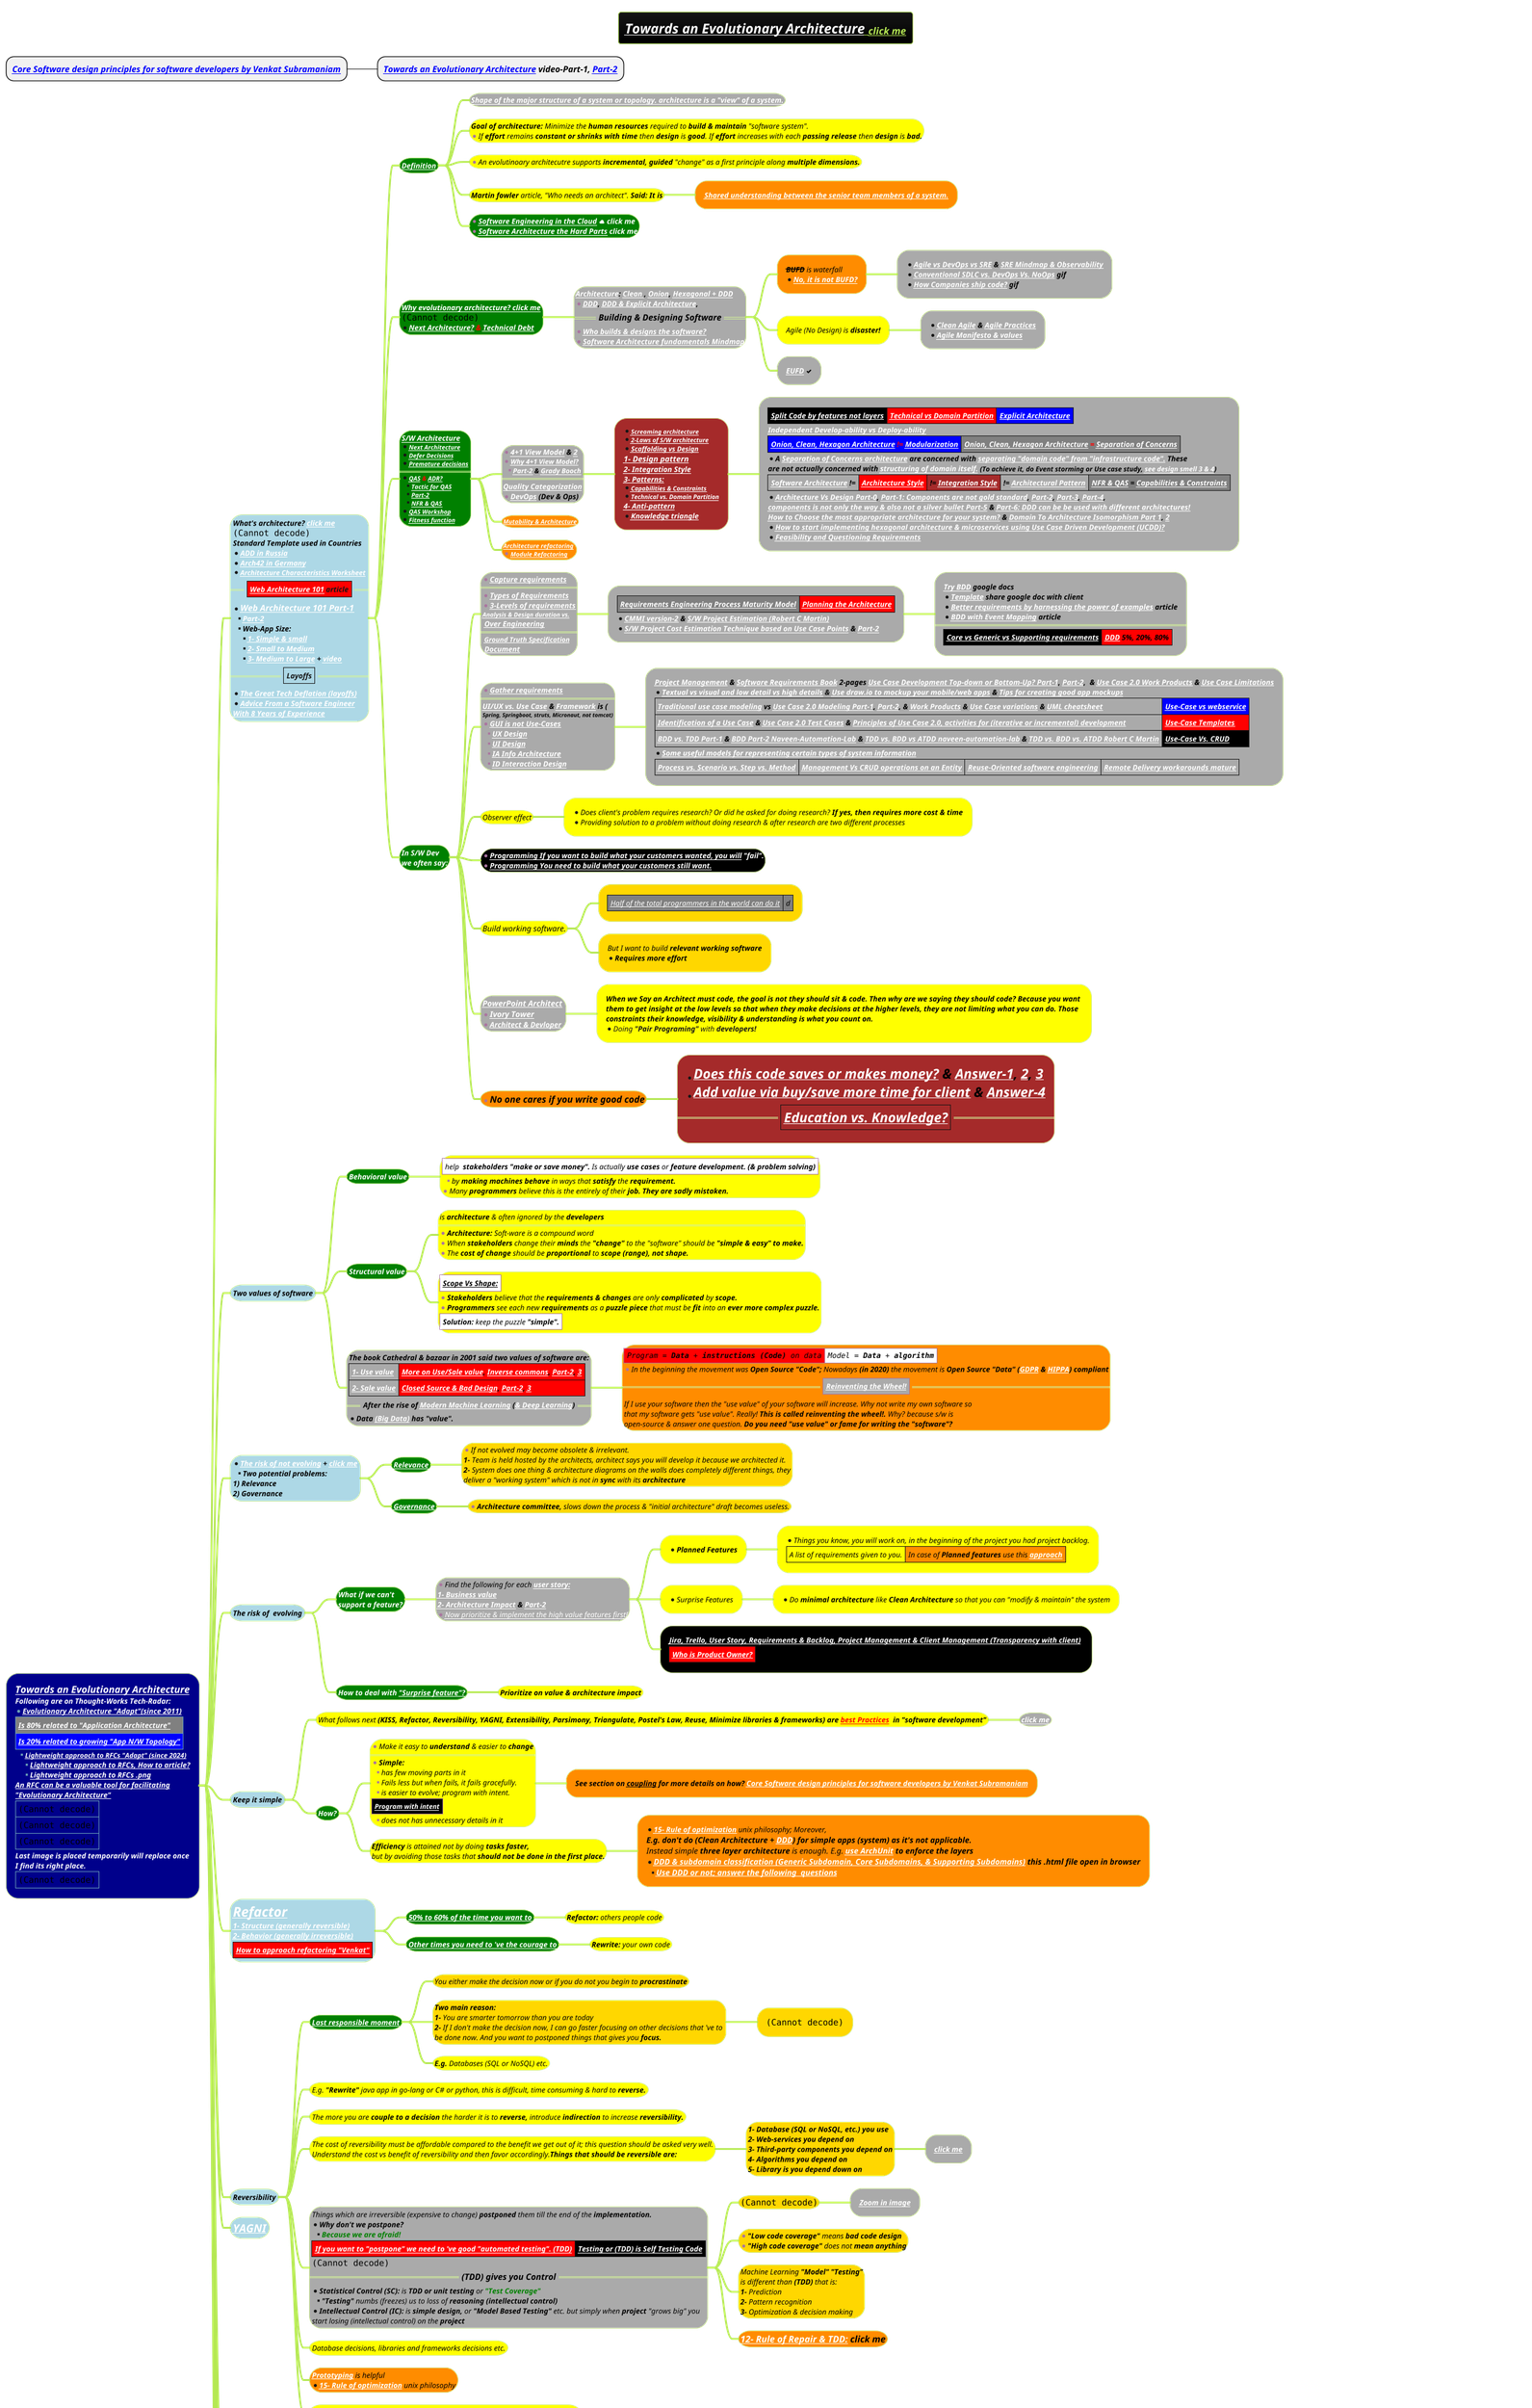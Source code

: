 @startmindmap
title =<i><b><u><size:18>[[docs/3-programming-languages/Venkat-Subramaniam/images/img_630.png Towards an Evolutionary Architecture]] <size:12>click me
* <i><b>[[docs/3-programming-languages/Venkat-Subramaniam/Core-Software-design-principles-for-software-developers.puml Core Software design principles for software developers by Venkat Subramaniam]]
** <i><b>[[https://www.youtube.com/watch?v=CtSwv9MzK-o Towards an Evolutionary Architecture]] video-Part-1, [[https://www.youtube.com/watch?v=M-oPkFNtLT8 Part-2]]

!theme hacker

*[#darkblue]:<color:white><i>[[docs/3-programming-languages/Venkat-Subramaniam/images/img_630.png Towards an Evolutionary Architecture]]
<color:white><i><size:12>Following are on Thought-Works Tech-Radar:
*<color:white><i><size:12>[[docs/3-programming-languages/Venkat-Subramaniam/images/img_630.png Evolutionary Architecture "Adapt"(since 2011)]]
|<#grey><color:white><i><size:12>[[docs/3-programming-languages/Venkat-Subramaniam/images/img_149.png Is 80% related to "Application Architecture"]]|
|<#blue><color:white><i><size:12>[[docs/3-programming-languages/Venkat-Subramaniam/images/img_149.png Is 20% related to growing "App N/W Topology"]]|
**<color:white><i><size:11>[[https://www.thoughtworks.com/radar/techniques/lightweight-approach-to-rfcs Lightweight approach to RFCs "Adapt" (since 2024)]]
***<color:white><i><size:12>[[https://www.thoughtworks.com/radar/techniques/lightweight-approach-to-rfcs Lightweight approach to RFCs, How to article?]]
***<color:white><i><size:12>[[docs/3-programming-languages/Venkat-Subramaniam/images/img_569.png Lightweight approach to RFCs .png]]
<color:white><i><size:12>[[docs/3-programming-languages/Venkat-Subramaniam/Architecting-Distributed-Cloud-Apps.puml An RFC can be a valuable tool for facilitating]]
<color:white><i><size:12>[[docs/3-programming-languages/Venkat-Subramaniam/Architecting-Distributed-Cloud-Apps.puml "Evolutionary Architecture"]]
|<img:../../../docs/1-Requirement-Engineering/MVP-PoC-and-case-study/images/img_0.png{scale=.4}>|
|<img:../../../docs/1-Requirement-Engineering/MVP-PoC-and-case-study/images/img_5.png{scale=.33}>|
|<img:../../../docs/1-Requirement-Engineering/MVP-PoC-and-case-study/images/img_4.png{scale=.396}>|
<color:white><i><size:12>Last image is placed temporarily will replace once
<color:white><i><size:12>I find its right place.
|<img:images/img_581.png{scale=.35}>|;

**[#lightblue]:<i><color #black><size:12>What's architecture? [[docs/3-programming-languages/Venkat-Subramaniam/images/img_139.png click me]]
<img:images/img_139.png{scale=.4}>
<i><color #black><size:12>Standard Template used in Countries
*<i><color #black><size:12>[[docs/3-programming-languages/Venkat-Subramaniam/images/img_571.png ADD in Russia]]
*<i><color #black><size:12>[[docs/3-programming-languages/Venkat-Subramaniam/images/img_571.png Arch42 in Germany]]
*<i><color #black><size:11>[[https://developertoarchitect.com/resources.html Architecture Characteristics Worksheet]]
==|<#red><i><size:12>[[https://medium.com/storyblocks-engineering/web-architecture-101-a3224e126947 Web Architecture 101]] article|==
*<i><color #white>[[docs/3-programming-languages/Venkat-Subramaniam/images/img_623.png Web Architecture 101 Part-1]]
**<i><color #black><size:12>[[docs/3-programming-languages/Venkat-Subramaniam/images/img_624.png Part-2]]
**<i><color #black><size:12>Web-App Size:
***<i><color #black><size:12>[[docs/3-programming-languages/Venkat-Subramaniam/images/img_626.png 1- Simple & small]]
***<i><color #black><size:12>[[docs/3-programming-languages/Venkat-Subramaniam/images/img_627.png 2- Small to Medium]]
***<i><color #black><size:12>[[docs/3-programming-languages/Venkat-Subramaniam/images/img_628.png 3- Medium to Large]] + [[https://www.youtube.com/watch?v=Tu9WGaePtBA&list=PL9XzOCngAkqs0Q8ZRdafnSYExKQurZrBY&index=27&ab_channel=JeffreyRichter video]]
==|<i><size:12>Layoffs|==
*<i><color #black><size:12>[[https://medium.com/jonathans-musings/the-great-tech-deflation-5c42114999a8 The Great Tech Deflation (layoffs)]]
*<i><color #black><size:12>[[https://betterprogramming.pub/advices-from-a-software-engineer-with-8-years-of-experience-8df5111d4d55 Advice From a Software Engineer]]
<i><color #black><size:12>[[https://betterprogramming.pub/advices-from-a-software-engineer-with-8-years-of-experience-8df5111d4d55 With 8 Years of Experience]];

***[#green] <i><color #white><b><size:12>[[docs/3-programming-languages/Venkat-Subramaniam/images/img_944.png Definition]]
****[#a] <i><color #black><size:12><b>[[docs/3-programming-languages/Venkat-Subramaniam/app-vs-network-structure.puml Shape of the major structure of a system or topology. architecture is a "view" of a system.]]
****[#yellow]:<i><color #black><size:12>**Goal of architecture:** Minimize the **human resources** required to **build & maintain** "software system".
*<i><color #black><size:12>If **effort** remains **constant or shrinks with time** then **design** is **good**. If **effort** increases with each **passing release** then **design** is <b>bad.;
****[#yellow] *<i><color #black><size:12>An evolutinoary architecutre supports **incremental, guided** "change" as a first principle along <b>multiple dimensions.
****[#yellow] <i><color #black><size:12>**Martin fowler** article, "Who needs an architect". <b>Said: It is
*****[#darkorange] <b><i><color #black><size:12>[[docs/3-programming-languages/Venkat-Subramaniam/images/img_252.png Shared understanding between the senior team members of a system.]]
****[#green] *<b><i><color #white><size:12>[[docs/3-programming-languages/Venkat-Subramaniam/images/img_271.png Software Engineering in the Cloud]] <&cloud> click me \n*<b><i><color #white><size:12>[[docs/3-programming-languages/clean-architecture/images/img.png Software Architecture the Hard Parts]] click me

***[#green]:<b><i><color #white><size:12>[[docs/3-programming-languages/Venkat-Subramaniam/images/img_630.png Why evolutionary architecture? click me]]
<img:images/img_1.jpg{scale=.222}>
*<b><i><color #red><size:12>[[docs/3-programming-languages/Venkat-Subramaniam/images/img_541.png Next Architecture?]] & [[docs/3-programming-languages/Venkat-Subramaniam/images/img_134.jpg Technical Debt]];

****[#a]:<b><i><color #black><size:12>[[docs/3-programming-languages/Venkat-Subramaniam/images/img_27.png Architecture]]: [[docs/3-programming-languages/Venkat-Subramaniam/images/img_27.png Clean ]], [[docs/3-programming-languages/Venkat-Subramaniam/images/img_58.jpg Onion]], [[docs/3-programming-languages/Venkat-Subramaniam/images/img_574.png Hexagonal + DDD]]
*<i><color #black><size:12><b>[[docs/3-programming-languages/Venkat-Subramaniam/images/img_97.png DDD]], [[docs/3-programming-languages/Venkat-Subramaniam/images/img_7.jpg DDD & Explicit Architecture]],
==<i><color #black><size:14><b>Building & Designing Software==
*<b><i><color #black><size:12>[[docs/3-programming-languages/Venkat-Subramaniam/images/img_63.png Who builds & designs the software?]]
*<b><i><color #black><size:12>[[docs/cloud-computing/AWS-Cloud/Software_Architecture_Mindmap.png Software Architecture fundamentals Mindmap]];
*****[#darkorange] <i><color #black><size:12>**--BUFD--** is waterfall \n*<i><color #black><size:12>**[[docs/3-programming-languages/Venkat-Subramaniam/images/img_556.png No, it is not BUFD?]]**
******[#a] *<i><color #black><size:12><b>[[docs/3-programming-languages/Venkat-Subramaniam/images/img_255.png Agile vs DevOps vs SRE]] & [[docs/3-devops/devops-plantuml-mindmap/Site-Reliability-Engineering-(SRE).puml SRE Mindmap & Observability]] \n*<i><color #black><b><size:12>[[docs/3-programming-languages/Venkat-Subramaniam/gif/conventional-SDLC-vs-DevOps-vs-NoOps.adoc Conventional SDLC vs. DevOps Vs. NoOps]] gif \n*<i><color #black><b><size:12>[[docs/3-programming-languages/Venkat-Subramaniam/gif/how-companies-ship-code.adoc How Companies ship code?]] gif

*****[#yellow] <i><color #black><size:12>Agile (No Design) is <b>disaster!
******[#a] *<b><i><color #black><size:12>[[a Clean Agile]] & [[docs/3-programming-languages/Venkat-Subramaniam/images/img_619.png Agile Practices]] \n*<b><i><color #black><size:12>[[docs/3-programming-languages/Venkat-Subramaniam/images/img_618.png Agile Manifesto & values]]
*****[#a] <i><color #black><size:12><b>[[docs/3-programming-languages/Venkat-Subramaniam/images/img_730.png EUFD]] <&check>

***[#green]:<i><color #white><b><size:12>[[docs/3-programming-languages/Venkat-Subramaniam/images/img_73.png S/W Architecture]]
*<b><i><color #black><size:10><color:white>[[docs/3-programming-languages/Venkat-Subramaniam/images/img_541.png Next Architecture]]
*<b><i><color #black><size:10><color:white>[[docs/3-programming-languages/Venkat-Subramaniam/images/img_542.png Defer Decisions]]
*<b><i><color #black><size:10><color:white>[[docs/3-programming-languages/Venkat-Subramaniam/images/img_562.png Premature decisions]]
====
*<b><i><color #red><size:10>[[docs/3-programming-languages/Venkat-Subramaniam/images-reuseable/39-Quality-Attribute-Scenario-(QAS).png QAS]] & [[docs/3-programming-languages/Venkat-Subramaniam/images/img_632.png ADR?]]
**<b><i><color #black><size:10>[[docs/3-programming-languages/Venkat-Subramaniam/images/img_631.png Tactic for QAS]]
**<b><i><color #black><size:10>[[docs/2-architecture-document-template/ADD-3.0/Tactics-Based-Questionnaires.adoc Part-2]]
**<b><i><color #black><size:10>[[docs/3-programming-languages/Venkat-Subramaniam/images/img_633.png NFR & QAS]]
*<b><i><color #black><size:10>[[https://dev.to/frosnerd/quality-attributes-in-software-1ha9 QAS Workshop]]
*<b><i><color #black><size:10>[[https://dev.to/frosnerd/quality-attributes-in-software-1ha9 Fitness function]];

****[#a]:*<b><i><color #black><size:12>[[docs/3-programming-languages/Venkat-Subramaniam/images/img_247.png 4+1 View Model]] & [[docs/3-programming-languages/Venkat-Subramaniam/images-1/img_5.png 2]]
*<b><i><color #black><size:11>[[docs/3-programming-languages/Venkat-Subramaniam/images/img_527.png Why 4+1 View Model?]]
**<b><i><color #black><size:11>[[docs/3-programming-languages/Venkat-Subramaniam/images/img_528.png Part-2]] & [[docs/3-programming-languages/Venkat-Subramaniam/images/img_529.png Grady Booch]]
====
<b><i><color #black><size:12>[[docs/3-programming-languages/Venkat-Subramaniam/images/img_3.jpg Quality Categorization]]
*<b><i><color #black><size:12>[[docs/3-programming-languages/Venkat-Subramaniam/gif/conventional-SDLC-vs-DevOps-vs-NoOps.adoc DevOps]] (Dev & Ops);

*****[#brown]:*<b><i><color #black><size:10>[[docs/3-programming-languages/Venkat-Subramaniam/images/img_291.png Screaming architecture]]
*<b><i><color #black><size:10>[[docs/3-programming-languages/Venkat-Subramaniam/images/img_273.png 2-Laws of S/W architecture]]
*<b><i><color #black><size:11>[[docs/3-programming-languages/Venkat-Subramaniam/images/img_175.png Scaffolding vs Design]]
<b><i><color #black><size:13>[[docs/3-programming-languages/Venkat-Subramaniam/images/img_75.png 1- Design pattern]]
<b><i><color #black><size:12>[[docs/3-programming-languages/Venkat-Subramaniam/integration-style.puml 2- Integration Style]]
<b><i><color #black><size:12>[[docs/3-programming-languages/Venkat-Subramaniam/images/img_77.png 3- Patterns:]]
*<b><i><color #black><size:10>[[docs/3-programming-languages/Venkat-Subramaniam/images/img_77.png Capabilities & Constraints]]
*<b><i><color #black><size:10>[[docs/3-programming-languages/Venkat-Subramaniam/images/img_8.jpg Technical vs. Domain Partition]]
<b><i><color #black><size:12>[[docs/3-programming-languages/Venkat-Subramaniam/images/img_179.png 4- Anti-pattern]]
*<b><i><color #black><size:12>[[docs/3-programming-languages/Venkat-Subramaniam/images/img_245.png Knowledge triangle]];
******[#a]:|<#black><b><i><color #black><size:12>[[docs/3-programming-languages/Venkat-Subramaniam/images/img_575.png Split Code by features not layers]]|<#red><b><i><color #black><size:12>[[docs/3-programming-languages/Venkat-Subramaniam/images/img_8.jpg Technical vs Domain Partition]]|<#blue><b><i><color #black><size:12>[[docs/3-programming-languages/Venkat-Subramaniam/images/img_7.jpg Explicit Architecture]]|
<b><i><color #black><size:12>[[a Independent Develop-ability vs Deploy-ability]]
|<#blue><b><i><color #red><size:12>[[docs/3-programming-languages/Venkat-Subramaniam/images/img_7.jpg Onion, Clean, Hexagon Architecture]] != [[docs/3-programming-languages/Venkat-Subramaniam/images/img_41.png Modularization]]|<#grey><b><i><color #red><size:12>[[docs/3-programming-languages/Venkat-Subramaniam/images/img_7.jpg Onion, Clean, Hexagon Architecture]] = [[docs/3-programming-languages/Venkat-Subramaniam/images/img_707.png Separation of Concerns]]|
*<b><i><color #black><size:12>A [[docs/3-programming-languages/Venkat-Subramaniam/images/img_7.jpg Separation of Concerns architecture]] are concerned with [[docs/3-programming-languages/Venkat-Subramaniam/images/img_7.jpg separating "domain code" from "infrastructure code".]] These
<b><i><color #black><size:12>are not actually concerned with [[docs/3-programming-languages/Venkat-Subramaniam/images/img_580.png structuring of domain itself.]] <size:11>(To achieve it, do Event storming or Use case study, [[docs/3-programming-languages/Venkat-Subramaniam/Core-Software-design-principles-for-software-developers.puml see design smell 3 & 4]])
|<b><i><color #black><size:12>[[docs/3-programming-languages/Venkat-Subramaniam/images/img_73.png Software Architecture]] !=|<#red><b><i><color #red><size:12>[[docs/3-programming-languages/Venkat-Subramaniam/images/img_77.png Architecture Style]]|<#brown><b><i><color #black><size:12>!= [[docs/3-programming-languages/Venkat-Subramaniam/integration-style.puml Integration Style]]|<b><i><color #black><size:12>!= [[docs/3-programming-languages/Venkat-Subramaniam/images/img_77.png Architectural Pattern]]|<#grey><b><i><color #black><size:12>[[docs/3-programming-languages/Venkat-Subramaniam/images/img_633.png NFR & QAS]] = [[docs/3-programming-languages/Venkat-Subramaniam/images/img_603.png Capabilities & Constraints]]|
*<b><i><color #black><size:12>[[docs/3-programming-languages/Venkat-Subramaniam/images/img_582.png Architecture Vs Design Part-0]], [[docs/3-programming-languages/Venkat-Subramaniam/images/img_575.png Part-1: Components are not gold standard]], [[docs/3-programming-languages/Venkat-Subramaniam/images/img_583.png Part-2]], [[docs/3-programming-languages/Venkat-Subramaniam/images/img_584.png Part-3]], [[docs/3-programming-languages/Venkat-Subramaniam/images/img_585.png Part-4]],
<b><i><color #black><size:12>[[docs/3-programming-languages/Venkat-Subramaniam/images/img_586.png components is not only the way & also not a silver bullet Part-5]] & [[docs/3-programming-languages/Venkat-Subramaniam/images/img_587.png Part-6: DDD can be be used with different architectures!]]
<b><i><color #black><size:12>[[docs/3-programming-languages/Venkat-Subramaniam/images/img_599.png How to Choose the most appropriate architecture for your system?]] & [[https://www.youtube.com/watch?v=LwSyX9AA3_0&ab_channel=MarkRichards Domain To Architecture Isomorphism Part 1]], [[https://www.youtube.com/watch?v=h4gslYApgO0&ab_channel=MarkRichards 2]]
*<b><i><color #black><size:12>[[docs/3-programming-languages/Venkat-Subramaniam/images/img_604.png How to start implementing hexagonal architecture & microservices using Use Case Driven Development (UCDD)?]]
*<b><i><color #black><size:12>[[https://www.youtube.com/watch?v=65qOqfbQV2Y&ab_channel=MarkRichards Feasibility and Questioning Requirements]];

****[#darkorange] <b><i><color #black><size:10>[[docs/3-programming-languages/Venkat-Subramaniam/images/img_283.png Mutability & Architecture]]
****[#darkorange] <b><i><color #black><size:10>[[docs/3-programming-languages/Venkat-Subramaniam/images/img_256.png Architecture refactoring]] \n*<b><i><color #black><size:10>[[docs/3-programming-languages/Venkat-Subramaniam/images/img_512.png Module Refactoring]]

***[#green] <b><i><color #white><size:12>In S/W Dev \n<b><i><color #white><size:12>we often say:
****[#a]:*<b><i><color #black><size:12>[[docs/3-programming-languages/Venkat-Subramaniam/images/img_138.png Capture requirements]]
====
*<b><i><color #black><size:12>[[docs/3-programming-languages/Venkat-Subramaniam/images/img_601.png Types of Requirements]]
*<b><i><color #black><size:12>[[docs/3-programming-languages/Venkat-Subramaniam/images/img_5.jpg 3-Levels of requirements]]
<b><i><color #black><size:10>[[docs/3-programming-languages/Venkat-Subramaniam/images/img_530.png Analysis & Design duration vs.]]
<b><i><color #black><size:12> [[docs/3-programming-languages/Venkat-Subramaniam/images/img_530.png Over Engineering]]
====
<b><i><color #black><size:11> [[docs/3-programming-languages/Venkat-Subramaniam/images/img_766.png Ground Truth Specification]]
<b><i><color #black><size:12> [[docs/3-programming-languages/Venkat-Subramaniam/images/img_766.png Document]];

*****[#a]:|<#grey><b><i><color #black><size:12>[[docs/3-programming-languages/Venkat-Subramaniam/images/img_242.png Requirements Engineering Process Maturity Model]]|<#red><b><i><color #black><size:12>[[docs/3-programming-languages/Venkat-Subramaniam/Head-First-Architecture.puml Planning the Architecture]]|
*<b><i><color #black><size:12>[[docs/3-programming-languages/Venkat-Subramaniam/images/img_244.png CMMI version-2]] & [[docs/3-programming-languages/Venkat-Subramaniam/images/img_439.png S/W Project Estimation (Robert C Martin)]]
*<b><i><color #black><size:12>[[docs/3-programming-languages/clean-architecture/images/image-2023-02-20-18-57-28-106.png S/W Project Cost Estimation Technique based on Use Case Points]] & [[docs/3-programming-languages/Venkat-Subramaniam/images/img_922.png Part-2]];

******[#a]:<b><i><color #black><size:12>[[https://docs.google.com/document/d/1yBJZUMnXvuQWVgM9HTpH0VHwaUutjbFmHIjZrzKLMVA/edit Try BDD]] google docs
*<b><i><color #black><size:12>[[docs/3-programming-languages/Venkat-Subramaniam/images/img_282.png Template]] share google doc with client
*<b><i><color #black><size:12>[[https://cucumber.io/blog/bdd/better-requirements-by-harnessing-the-power-of-exa/ Better requirements by harnessing the power of examples]] article
*<b><i><color #black><size:12>[[https://cucumber.io/blog/bdd/bdd-with-event-mapping/ BDD with Event Mapping]] article
====
|<#black><b><i><color #black><size:12>[[docs/3-programming-languages/Venkat-Subramaniam/images/img_574.png Core vs Generic vs Supporting requirements]]|<#red><b><i><color #black><size:12>[[docs/3-programming-languages/Venkat-Subramaniam/images/img_574.png DDD]] 5%, 20%, 80%|;

****[#a]:*<b><i><color #black><size:12>[[docs/1-business-analyst/requirements-management.puml Gather requirements]]
====
<b><i><color #black><size:12>[[docs/1-Requirement-Engineering/MVP-PoC-and-case-study/UI-UX.puml UI/UX vs. Use Case]] & [[docs/3-programming-languages/Venkat-Subramaniam/images/img_267.png Framework]] is (
<b><i><color #black><size:9>Spring, Springboot, struts, Micronaut, not tomcat)
*<b><i><color #black><size:12>[[docs/3-programming-languages/Venkat-Subramaniam/images/img_532.png GUI is not Use-Cases]]
**<b><i><color #black><size:12>[[docs/3-programming-languages/Venkat-Subramaniam/images/img_534.png UX Design]]
**<b><i><color #black><size:12>[[docs/3-programming-languages/Venkat-Subramaniam/images/img_533.png UI Design]]
**<b><i><color #black><size:12>[[docs/3-programming-languages/Venkat-Subramaniam/images/img_535.png IA Info Architecture]]
**<b><i><color #black><size:12>[[docs/3-programming-languages/Venkat-Subramaniam/images/img_536.png ID Interaction Design]];
' TODO will fix this image docs/3-programming-languages/Venkat-Subramaniam/images/img_0538.png
*****[#a]:<b><i><color #black><size:12>[[docs/1-business-analyst/project-management/project-management.puml Project Management]] & [[docs/3-programming-languages/Venkat-Subramaniam/pdf/software-requirements.pdf Software Requirements Book]] 2-pages [[docs/3-programming-languages/Venkat-Subramaniam/images/img_538.png Use Case Development Top-down or Bottom-Up? Part-1]], [[docs/3-programming-languages/Venkat-Subramaniam/images/img_561.png Part-2]],  & [[docs/3-programming-languages/Venkat-Subramaniam/images/img_539.png Use Case 2.0 Work Products]] & [[docs/3-programming-languages/Venkat-Subramaniam/images/img_540.png Use Case Limitations]]
* <b><i>[[docs/3-programming-languages/Venkat-Subramaniam/images/img_0538.png Textual vs visual and low detail vs high details]] & <b><i><color #black><size:12>[[https://drawio-app.com/blog/use-draw-io-to-mockup-your-mobile-apps/ Use draw.io to mockup your mobile/web apps]] & [[https://drawio-app.com/blog/use-draw-io-to-mockup-your-mobile-apps/ Tips for creating good app mockups]]
|<b><i><color #black><size:12>[[docs/3-programming-languages/clean-architecture/images/use-case-modeling.png Traditional use case modeling]] vs [[docs/3-programming-languages/Venkat-Subramaniam/images/img_171.png Use Case 2.0 Modeling Part-1]], [[docs/3-programming-languages/Venkat-Subramaniam/images/img_345.png Part-2]], & [[docs/3-programming-languages/Venkat-Subramaniam/images/img_211.png Work Products]] & [[docs/3-programming-languages/Venkat-Subramaniam/images/img_287.png Use Case variations]] & [[docs/3-programming-languages/Venkat-Subramaniam/images/img_128.jpg UML cheatsheet]]|<#blue><b><i>[[docs/2-uml/requirements-and-design-with-plantuml/1-use-cases-or-features/use-case.png Use-Case vs webservice]]|
|<b><i><color #black><size:12>[[docs/3-programming-languages/Venkat-Subramaniam/Identification-of-a-use-case.puml Identification of a Use Case]] & [[docs/3-programming-languages/Venkat-Subramaniam/images/img_355.png Use Case 2.0 Test Cases]] & [[docs/3-programming-languages/Venkat-Subramaniam/images/img_356.png Principles of Use Case 2.0, activities for (iterative or incremental) development]]|<#red><b><i>[[docs/3-programming-languages/clean-architecture/images/Screenshot_33.png Use-Case Templates]]|
|<b><i><color #black><size:12>[[docs/3-programming-languages/Venkat-Subramaniam/images/BDD-Vs-TDD.drawio.png BDD vs. TDD Part-1]] & [[docs/3-programming-languages/Venkat-Subramaniam/images/img_427.png BDD Part-2 Naveen-Automation-Lab]] & [[docs/3-programming-languages/Venkat-Subramaniam/images/img_426.png TDD vs. BDD vs ATDD naveen-automation-lab]] & [[docs/3-programming-languages/Venkat-Subramaniam/images/ATDD-vs-TDD-robert-c-martin.drawio.png TDD vs. BDD vs. ATDD Robert C Martin]]|<#black><i><b>[[docs/3-programming-languages/Venkat-Subramaniam/images/img_525.png Use-Case Vs. CRUD]]|
*<b><i><color #black><size:12>[[docs/3-programming-languages/Venkat-Subramaniam/images/img_543.png Some useful models for representing certain types of system information]]
|<b><i><color #black><size:12>[[docs/3-programming-languages/Venkat-Subramaniam/images/img_564.png Process vs. Scenario vs. Step vs. Method]]|<b><i><color #black><size:12>[[docs/3-programming-languages/Venkat-Subramaniam/images/img_565.png Management Vs CRUD operations on an Entity]]|<b><i><color #black><size:12>[[docs/1-Requirement-Engineering/reuse-oriented-software-engineering.puml Reuse-Oriented software engineering]]|<b><i><color #black><size:12>[[docs/3-programming-languages/Venkat-Subramaniam/images/img_570.png Remote Delivery workarounds mature]]|;

****[#yellow] <i><color #black><size:12>Observer effect
*****[#yellow] *<i><color #black><size:12>Does client's problem requires research? Or did he asked for doing research? <b>If yes, then requires more cost & time \n*<i><color #black><size:12>Providing solution to a problem without doing research & after research are two different processes
****[#black] *<b><i><color #white><size:12>[[docs/3-programming-languages/Venkat-Subramaniam/images/img_268.png Programming If you want to build what your customers wanted, you will]] <b>"fail".\n*<b><i><color #white><size:12>[[docs/3-programming-languages/Venkat-Subramaniam/images/img_268.png Programming You need to build what your customers still want.]]
****[#yellow] <i><color #black><size:13>Build working software.
*****[#gold] |<#grey><i><color #black><size:12>[[a Half of the total programmers in the world can do it]]|<#grey><i><color #black><size:12>d|
*****[#gold] <i><color #black><size:12>But I want to build <b>relevant working software\n*<b><i><color #black><size:12>Requires more effort
****[#a] <i><color #black><size:13><b>[[docs/3-programming-languages/Venkat-Subramaniam/images/img_251.png PowerPoint Architect]] \n*<i><color #black><size:13><b>[[docs/3-programming-languages/Venkat-Subramaniam/images/img_431.png Ivory Tower]] \n*<i><color #black><size:12><b>[[docs/3-programming-languages/Venkat-Subramaniam/images/img_446.png Architect & Devloper]]
*****[#yellow] <i><color #black><size:12><b>When we Say an Architect must code, the goal is not they should sit & code. Then why are we saying they should code? Because you want \n<i><color #black><size:12><b>them to get insight at the low levels so that when they make decisions at the higher levels, they are not limiting what you can do. Those \n<i><color #black><size:12><b>constraints their knowledge, visibility & understanding is what you count on. \n*<i>Doing **"Pair Programing"** with <b>developers!
****[#darkorange] *<i><color #black><size:15><b>No one cares if you write good code
*****[#brown]:*<i><color #black><size:22><b>[[docs/3-programming-languages/Venkat-Subramaniam/images/img_59.png Does this code saves or makes money?]] & [[docs/3-programming-languages/Venkat-Subramaniam/images/img_559.png Answer-1]], [[docs/3-programming-languages/Venkat-Subramaniam/images/img_560.png 2]], [[https://www.youtube.com/watch?v=tgaKAF_eiOg&list=LL&index=3&t=1736s 3]]
*<i><color #black><size:22><b>[[docs/3-programming-languages/Venkat-Subramaniam/images/img_59.png Add value via buy/save more time for client]] & [[docs/3-programming-languages/Venkat-Subramaniam/images/img_566.png Answer-4]]
==|<i><color #black><size:22><b>[[docs/3-programming-languages/Venkat-Subramaniam/images/img_59.png Education vs. Knowledge?]]|==;
**[#lightblue] <i><color #black><size:12><b>Two values of software
***[#green] <i><color #white><size:12><b>Behavioral value
****[#yellow]:|<#white><i><color #black><size:12>help  **stakeholders** <b>"make or save money".</b> Is actually **use cases** or <b>feature development. (& problem solving)|
**<i><color #black><size:12>by **making machines behave** in ways that **satisfy** the <b>requirement.
*<i><color #black><size:12>Many **programmers** believe this is the entirely of their <b>job. They are sadly mistaken.;
***[#green] <i><color #white><size:12><b>Structural value
****[#yellow]:<i><color #black><size:12>is **architecture** & often ignored by the <b>developers
====
*<i><color #black><size:12>**Architecture:** Soft-ware is a compound word
*<i><color #black><size:12>When **stakeholders** change their **minds** the **"change"** to the "software" should be <b>"simple & easy" to make.
*<i><color #black><size:12>The **cost of change** should be **proportional** to <b>scope (range), not shape.;
****[#yellow]:|<#white><i><color #black><size:12><b><u>Scope Vs Shape:|
*<i><color #black><size:12>**Stakeholders** believe that the **requirements & changes** are only **complicated** by <b>scope.
*<i><color #black><size:12>**Programmers** see each new **requirements** as a **puzzle piece** that must be **fit** into an <b>ever more complex puzzle.
|<#white><i><color #black><size:12>**Solution:** keep the puzzle **"simple".**|;
***[#a]:<i><color #black><size:12><b>The book Cathedral & bazaar in 2001 said two values of software are:
|<i><color #black><size:12><b>[[docs/3-programming-languages/Venkat-Subramaniam/images/img_743.png 1- Use value]]|<#red><i><color #black><size:12><b>[[docs/3-programming-languages/Venkat-Subramaniam/images/img_744.png More on Use/Sale value]], [[docs/3-programming-languages/Venkat-Subramaniam/images/img_745.png Inverse commons]], [[docs/3-programming-languages/Venkat-Subramaniam/images/img_746.png Part-2]], [[docs/3-programming-languages/Venkat-Subramaniam/images/img_747.png 3]]|
|<i><color #black><size:12><b>[[docs/3-programming-languages/Venkat-Subramaniam/images/img_743.png 2- Sale value]]|<#red><i><color #black><size:12><b>[[docs/3-programming-languages/Venkat-Subramaniam/images/img_746.png Closed Source & Bad Design]], [[docs/3-programming-languages/Venkat-Subramaniam/images/img_749.png Part-2]], [[docs/3-programming-languages/Venkat-Subramaniam/images/img_748.png 3]]|
==<i><color #black><size:12><b>After the rise of [[docs/AI-ML-DL-Data-Science-and-BigData/machine-learning-ML/Modern-Machine-Learning.puml Modern Machine Learning]] ([[docs/AI-ML-DL-Data-Science-and-BigData/machine-learning-ML/3-deep-learning-DL/Deep-Learning.puml & Deep Learning]])==
*<i><color #black><size:12><b>Data [[docs/AI-ML-DL-Data-Science-and-BigData/big-data/big-data.puml (Big Data)]] has "value".;
****[#darkorange]:|<#red><i><color #black><size:12>""Program = **Data** + **instructions (Code)** on data""|<#white><i><color #black><size:12>""Model = **Data** + **algorithm**""|
*<i><color #black><size:12>In the beginning the movement was **Open Source "Code";** Nowadays **(in 2020)** the movement is <b>Open Source "Data" ([[docs/AI-ML-DL-Data-Science-and-BigData/data-science/data-engineering/GDPR.puml GDPR]] & [[docs/AI-ML-DL-Data-Science-and-BigData/data-science/data-engineering/HIPAA.puml HIPPA]]) compliant
==|<#a><i><color #black><size:12><b>[[docs/3-programming-languages/Venkat-Subramaniam/images/img_750.png Reinventing the Wheel!]]|==
<i><color #black><size:12>If I use your software then the "use value" of your software will increase. Why not write my own software so
<i><color #black><size:12>that my software gets "use value". Really! **This is called reinventing the wheel!.** Why? because s/w is
<i><color #black><size:12>open-source & answer one question. <b>Do you need "use value" or fame for writing the "software"?;

**[#lightblue]:*<i><color #black><size:12>[[docs/1-business-analyst/client-management/software-house/Software-House-Processes.puml The risk of not evolving]] + [[docs/3-programming-languages/Venkat-Subramaniam/images/img_945.png click me]]
**<i><color #black><size:12>Two potential problems:
<i><color #black><size:12>1) Relevance
<i><color #black><size:12>2) Governance;
***[#green] <b><i><color #white><size:12>[[docs/1-business-analyst/client-management/software-house/Software-House-Processes.puml Relevance]]

****[#gold]:*<i><color #black><size:12>If not evolved may become obsolete & irrelevant.
<i><color #black><size:12>**1-** Team is held hosted by the architects, architect says you will develop it because we architected it.
<i><color #black><size:12>**2-** System does one thing & architecture diagrams on the walls does completely different things, they
<i><color #black><size:12>deliver a "working system" which is not in **sync** with its <b>architecture;
***[#green] <b><i><color #white><size:12>[[docs/1-business-analyst/client-management/software-house/Software-House-Processes.puml Governance]]
****[#gold] *<i><color #black><size:12>**Architecture committee,** slows down the process & "initial architecture" draft becomes useless.
**[#lightblue] <i><color #black><size:12>The risk of  evolving
***[#green] <b><i><color #white><size:12>What if we can't \n<b><i><color #white><size:12>support a feature?
****[#a] *<i><color #black><size:12>Find the following for each <b>[[docs/3-programming-languages/Venkat-Subramaniam/images/img_448.png user story:]]\n<i><color #black><size:12><b>[[docs/3-programming-languages/Venkat-Subramaniam/images/img_559.png 1- Business value]] \n<i><color #black><size:12><b>[[docs/3-programming-languages/Venkat-Subramaniam/images/img_448.png 2- Architecture Impact]] & [[docs/3-programming-languages/Venkat-Subramaniam/images/img_603.png Part-2]] \n*<i><color #black><size:12>[[docs/3-programming-languages/Venkat-Subramaniam/images/img_946.png Now prioritize & implement the high value features first!]]
*****[#yellow] *<i><color #black><size:12><b>Planned Features
******[#yellow]:*<i><color #black><size:12>Things you know, you will work on, in the beginning of the project you had project backlog.
|<i><color #black><size:12>A list of requirements given to you.|<#darkorange><i><color #black><size:12>In case of **Planned features** use this <b>[[docs/3-programming-languages/Venkat-Subramaniam/images/img_946.png approach]]|;
*****[#yellow] *<i><color #black><size:12>Surprise Features
******[#yellow] *<i><color #black><size:12>Do **minimal architecture** like **Clean Architecture** so that you can "modify & maintain" the system
*****[#black] <b><i><color #white><size:12>[[docs/3-programming-languages/Venkat-Subramaniam/images/img_447.png Jira, Trello, User Story, Requirements & Backlog, Project Management & Client Management (Transparency with client)]] \n|<#red><b><i><color #black><size:12>[[docs/3-programming-languages/Venkat-Subramaniam/product-owner.puml Who is Product Owner?]]|
***[#green] <i><color #white><b><size:12>How to deal with <u>"Surprise feature"?
****[#yellow] <b><i><color #black><size:12>Prioritize on value & architecture impact

**[#lightblue] <i><color #black><size:12>Keep it simple
***[#yellow] <i><color #black><size:12>What follows next <b>(KISS, Refactor, Reversibility, YAGNI, Extensibility, Parsimony, Triangulate, Postel's Law, Reuse, Minimize libraries & frameworks) are <color #red>__best Practices__ <color #black> in "software development"
****[#a] <i><color #white><b><size:12>[[docs/3-programming-languages/Venkat-Subramaniam/images/img_953.png click me]]
***[#green] <i><color #white><b><size:12>How?
****[#yellow]:*<i><color #black><size:12>Make it easy to **understand** & easier to <b>change
====
*<i><color #black><size:12><b>Simple:
**<i><color #black><size:12>has few moving parts in it
**<i><color #black><size:12>Fails less but when fails, it fails gracefully.
**<i><color #black><size:12>is easier to evolve; program with intent.
|<#black><b><i>[[docs/3-programming-languages/Venkat-Subramaniam/images/img_955.png Program with intent]]|
**<i><color #black><size:12>does not has unnecessary details in it;
*****[#darkorange] <i><color #black><size:12><b>See section on __coupling__ for more details on how? [[docs/3-programming-languages/Venkat-Subramaniam/Core-Software-design-principles-for-software-developers.puml Core Software design principles for software developers by Venkat Subramaniam]]
****[#yellow] <i><color #black><size:12><b>Efficiency</b> is attained not by doing <b>tasks faster,\n<i><color #black><size:12>but by avoiding those tasks that <b>should not be done in the first place.
*****[#darkorange]:*<i><color #black><size:12>**[[docs/3-programming-languages/Venkat-Subramaniam/images/img_718.png 15- Rule of optimization]]** unix philosophy; Moreover,
<i><color #black><size:13><b>E.g. don't do (Clean Architecture + [[docs/3-programming-languages/Venkat-Subramaniam/images/img_55.jpg DDD]]) for simple apps (system) as it's not applicable.
<i><color #black><size:13>Instead simple **three layer architecture** is enough. E.g. <b>[[docs/3-programming-languages/clean-architecture/archunit.adoc use ArchUnit]] to enforce the layers
*<i><color #black><size:13><b>[[docs/3-programming-languages/Venkat-Subramaniam/gif/DDD-and-subdomain-classification.html DDD & subdomain classification (Generic Subdomain, Core Subdomains, & Supporting Subdomains)]] this .html file open in browser
**<i><color #black><size:13><b>[[docs/3-programming-languages/Venkat-Subramaniam/images/DDD-and-questions.drawio.png Use DDD or not; answer the following  questions]];

**[#lightblue]:<i><color #black><size:22>[[docs/3-programming-languages/Venkat-Subramaniam/images/img_249.png Refactor]]
<i><color #black><size:12>[[docs/3-programming-languages/Venkat-Subramaniam/images/img_466.png 1- Structure (generally reversible)]]
<i><color #black><size:12>[[docs/3-programming-languages/Venkat-Subramaniam/images/img_466.png 2- Behavior (generally irreversible)]]
|<#red><i><color #black><size:12>[[docs/3-programming-languages/Venkat-Subramaniam/how-to-approach-refactoring.puml How to approach refactoring "Venkat"]]|;
***[#green] <b><i><color #white><size:12>[[docs/3-programming-languages/Venkat-Subramaniam/images/img_131.png 50% to 60% of the time you want to]]
****[#yellow] <i><color #black><size:12><b>Refactor:</b> others people code
***[#green] <b><i><color #white><size:12>[[docs/3-programming-languages/Venkat-Subramaniam/images/img_131.png Other times you need to 've the courage to]]
****[#yellow] <i><color #black><size:12><b>Rewrite:</b> your own code
**[#lightblue] <i><color #black><size:12>Reversibility
***[#green] <b><i><color #white><size:12>[[docs/3-programming-languages/Venkat-Subramaniam/images/img_952.png Last responsible moment]]
****[#gold] <i><color #black><size:12>You either make the decision now or if you do not you begin to <b>procrastinate
****[#gold] <i><color #black><size:12><b>Two main reason: \n<i><color #black><size:12>**1-** You are smarter tomorrow than you are today\n<i><color #black><size:12>**2-** If I don't make the decision now, I can go faster focusing on other decisions that 've to \n<i><color #black><size:12>be done now. And you want to postponed things that gives you <b>focus.
*****[#gold] <img:images/img_464.png{scale=.67}>
****[#yellow] <i><color #black><size:12><b>E.g.</b> Databases (SQL or NoSQL) etc.
***[#yellow] <i><color #black><size:12>E.g. **"Rewrite"** java app in go-lang or C# or python, this is difficult, time consuming & hard to <b>reverse.
***[#yellow] <i><color #black><size:12>The more you are **couple to a decision** the harder it is to **reverse,** introduce **indirection** to increase <b>reversibility.
***[#yellow]:<i><color #black><size:12>The cost of reversibility must be affordable compared to the benefit we get out of it; this question should be asked very well.
<i><color #black><size:12>Understand the cost vs benefit of reversibility and then favor accordingly.<b>Things that should be reversible are:;
****[#gold]:<i><color #black><size:12><b>1- Database (SQL or NoSQL, etc.) you use
<i><color #black><size:12><b>2- Web-services you depend on
<i><color #black><size:12><b>3- Third-party components you depend on
<i><color #black><size:12><b>4- Algorithms you depend on
<i><color #black><size:12><b>5- Library is you depend down on;
*****[#a] <i><color #black><size:12><b>[[docs/3-programming-languages/Venkat-Subramaniam/images/img_956.png click me]]

***[#a]:<i><color #black><size:12>Things which are irreversible (expensive to change) **postponed** them till the end of the <b>implementation.
*<b><i><color #black><size:12>Why don't we postpone?
**<b><i><color #green><size:12>Because we are afraid!
|<#red><b><i><color #white><size:12>[[docs/books/1-books-backlog/software-testing/automated-testing.puml If you want to "postpone" we need to 've good "automated testing". (TDD)]]|<#black><b><i><color #black><size:12>[[docs/3-programming-languages/Venkat-Subramaniam/images/img_614.png Testing or (TDD) is Self Testing Code]]|
<img:images/img_43.png{scale=.89}>
==<i><color #black><size:14><b>(TDD) gives you Control==
*<i><color #black><size:12><b>Statistical Control (SC):</b> is **TDD or unit testing** or <b><color:green>"Test Coverage"
**<i><color #black><size:12><b>"Testing"</b> numbs (freezes) us to loss of <b>reasoning (intellectual control)
*<i><color #black><size:12><b>Intellectual Control (IC):</b> is **simple design,** or <b>"Model Based Testing"</b> etc. but simply when <b>project </b>"grows big" you
<i><color #black><size:12>start losing (intellectual control) on the <b>project;
****[#gold] <i><color #black><size:12><img:images/img_35.png{scale=0.7}>
*****[#a] <i><color #black><size:12><b>[[docs/3-programming-languages/Venkat-Subramaniam/images/img_9.jpg Zoom in image]]
****[#gold] *<i><color #black><size:12>**"Low code coverage"** means **bad code design** \n*<i><color #black><size:12>**"High code coverage"** does not <b>mean anything
****[#gold] <i><color #black><size:12>Machine Learning <b>"Model" "Testing"\n<i><color #black><size:12>is different than <b>(TDD)</b> that is:\n<i><color #black><size:12>**1-** Prediction\n<i><color #black><size:12>**2-** Pattern recognition\n<i><color #black><size:12>**3-** Optimization & decision making
****[#darkorange] <i><color #black><size:15><b>[[docs/3-programming-languages/Venkat-Subramaniam/images/img_715.png 12- Rule of Repair & TDD:]] click me
***[#yellow] <i><color #black><size:12>Database decisions, libraries and frameworks decisions etc.
***[#darkorange] <i><color #black><size:12>**[[docs/1-Requirement-Engineering/MVP-PoC-and-case-study/Prototyping.puml Prototyping]]** is helpful\n*<i><color #black><size:12>**[[docs/3-programming-languages/Venkat-Subramaniam/images/img_718.png 15- Rule of optimization]]** unix philosophy
***[#yellow] <i><color #black><size:12>**YAGNI principle** is not goona help you, if you 've very <b>poor (slow) feedback loop
**[#lightblue] <i><color #black><size:18>[[docs/3-programming-languages/Venkat-Subramaniam/images/img_954.png YAGNI]]
**[#lightblue] <i><color #black><size:20>What about \n<i><size:20>[[docs/3-programming-languages/Venkat-Subramaniam/Core-Software-design-principles-for-software-developers.puml "extensibility"?]]
***[#green] <i><color #white><b><size:12>Two things you need to \n<i><color #white><b><size:12>make software extensible.
****[#yellow] *<i><color #black><size:12><b>Domain Knowledge
****[#yellow] *<i><color #black><size:12><b>Knowledge of software design & concerns
***[#green] <i><color #white><b><size:12>Three Kinds of people in \n<i><color #white><b><size:12>organization we work with:
****[#yellow] *<i><color #black><size:12><b>People with domain knowledge but no clue of Software design\n*<i><color #black><size:12>Too many in an organization
****[#yellow] *<i><color #black><size:12><b>People with no clue of domain knowledge but with knowledge of the Software design\n*<i><color #black><size:12>Too many in an organization
****[#gold] *<i><color #black><size:18><b>People with domain knowledge & also knowledge of the Software design\n*<i><color #black><size:12>Very few in an organization

*****[#a]:|<i><color #black><size:12><b>[[docs/3-programming-languages/Venkat-Subramaniam/images/img_396.png Types of Software Engineers]]|<i><color #black><size:12><b>[[docs/3-programming-languages/Venkat-Subramaniam/images/img_146.png Student, Intern, Professional]]|
*<i><color #black><size:12><b>[[docs/1-business-analyst/client-management/software-house/images/img_2.png What is "People" of 3Ps?]];

**[#lightblue]:<i><color #black><size:12>Parsimony
*<i><color #black><size:12>[[docs/3-programming-languages/Venkat-Subramaniam/images/img_707.drawio.png 6- Rule of Parsimony]]
*<i><color #black><size:10>[[docs/3-programming-languages/Venkat-Subramaniam/images/img_707.drawio.png Use Rule 6 & 12 together]];
***[#green] <i><color #white><b><size:12>Absolute minimalism
****[#yellow] *<i><color #black><size:12><b>Write very few lines of code; Think does this really you need while writing code
**[#lightblue] <i><color #black><size:12>[[docs/3-programming-languages/Venkat-Subramaniam/images/img_949.png Triangulate]]
***[#green] <i><color #white><b><size:12>Develop the system in a light weight manner
**[#lightblue] <i><color #black><size:22>[[docs/3-programming-languages/Venkat-Subramaniam/images/img_950.png Postel's law]]
***[#green] <i><color #white><b><size:12>Communicating across systems
****[#gold] *<i><color #black><size:18>True in **[[docs/3-programming-languages/Venkat-Subramaniam/images/img_950.png microservices]]** world
****[#yellow] *<i><color #black><size:18><b>Postel's law says:</b> be very  <b>generous</b> about what you <b>receive\n<i><color #black><size:18>& be very <b>conservative</b> about what you <b>send\n<img:images/img_28.png{scale=1}>\n<i><color #black><size:12>So as long as I can **iterate** over your **collection** it does not matter what is the **type** of your <b>collection.\n<i><color #black><size:12>In other words, don't make your <b>interface brittle.
**[#lightblue] <i><color #black><size:22>[[docs/3-programming-languages/Venkat-Subramaniam/images/img_64.png Reuse]] <size:12>[[docs/3-programming-languages/Venkat-Subramaniam/images/img_160.png Modularity patterns]] & [[https://dzone.com/refcardz/patterns-modular-architecture website link]] \n<i><size:13>[[docs/3-programming-languages/Venkat-Subramaniam/images/img_707.drawio.png 1- Rule of modularity]]\n<img:images/img_41.png{scale=0.7}>
***[#green] <i><color #white><b><size:12>[[docs/3-programming-languages/Venkat-Subramaniam/images/img_137.jpg MVC vs MVP vs MVVP click me]]
***[#green] <i><color #white><b><size:12>Grady Booch Says:
****[#gold] *<i><color #black><size:18><b>First make the system "usable" then make the system <color #green>"reusable"
****[#yellow] *<i><color #black><size:18><b>To make a piece of the system/software "reusable" it has to be very<color #red> "generic"\n*<i><color #black><size:18><b>To make a piece of the system/software "usable" it has to be very <color #brown>"specific"
****[#a] *<i><color #black><size:18><b>It's a tension between the two
***[#green] <i><color #white><b><size:12>In general:
****[#darkorange] <i><color #black><size:18>**[[docs/3-programming-languages/Venkat-Subramaniam/Core-Software-design-principles-for-software-developers.puml Logical design]]** (classes & packages) impacts <color #white><b>"extensibility"
****[#darkorange] <i><color #black><size:18>**[[docs/3-programming-languages/Venkat-Subramaniam/Core-Software-design-principles-for-software-developers.puml Physical design]]** (.jar) impacts <color #white><b>"re-usability & usability"
**[#lightblue]:<i><color #black><size:18>[[docs/3-programming-languages/Library-vs-Framework.puml Minimize libraries & frameworks]]
<i><color #black><size:12>I still use old libraries & frameworks. I use them because I know them already. Will I learn them today? Today
<i><color #black><size:12>I should learn things which are new & popular in market. <color #white>Venkat Subramaniam
==<i><color #black><size:14>[[docs/3-programming-languages/Venkat-Subramaniam/images/img_266.png Minimizing frameworks. How?]] & [[docs/3-programming-languages/Venkat-Subramaniam/images/img_357.png Frameworks that you must marry?]]==
|<img:images/img_31.png{scale=0.94}>| <img:images/img_34.png>|
==<i><color #black><size:14>[[docs/3-programming-languages/Venkat-Subramaniam/images/img_267.png Minimizing Libraries. How?]]==
|<img:images/img_56.jpg{scale=.72}>|<img:images/img_464.png{scale=.66}>|
<i><color #black><size:15>"interface" minimizes the "surface area" of "coupling code" & eases replacing "library"
==|<#red><i><color #black><size:14>[[docs/3-programming-languages/Venkat-Subramaniam/Head-First-Architecture.puml Planning the Architecture]]|==
<img:images/img_841.png{scale=.94}>;
***[#yellow] <i><color #black><size:12>Minimize libraries & frameworks in the system, otherwise it is **"infatuation"** with the <b>"technology"
***[#darkorange] *<i><color #black><size:12>Don't **build** what you can **buy/download.** Don't **buy/download** what you don't <b>need! [[docs/3-programming-languages/Venkat-Subramaniam/images/img_428.png DDD]], [[docs/3-programming-languages/Venkat-Subramaniam/images/img_574.png Part-2]] \n*<i><color #black><size:12>"To slaughter a goat for a single grain". You could **buy** the **needed grain** from <b>market!
***[#gold] <i><color #black><size:12>If we're going to 've a **delivery independent architecture**, we 've to start with <b>delivery independent <color:#brown>"use cases"
***[#darkorange] *<i><color #black><size:12>**"main ()"** function is at **outer most layer.** Why? Because it is nearest to **input/output** & prone to <b>changes. [[docs/3-programming-languages/Venkat-Subramaniam/images/img_424.png click me]]
***[#a]:<i><color #black><size:12>There is nothing wrong with **[[docs/3-programming-languages/Venkat-Subramaniam/images/img_56.png outside-in or inside-out approach]]** so long as you **[[docs/3-programming-languages/Venkat-Subramaniam/Core-Software-design-principles-for-software-developers.puml decouple]]** your
<i><color #black><size:12>**[[docs/3-programming-languages/Venkat-Subramaniam/images/img_557.png business rules]]** from them.
*<i><color #black><size:12><b>[[docs/3-programming-languages/Venkat-Subramaniam/images/img_557.png What are critical Business Rules?]], [[docs/3-programming-languages/Venkat-Subramaniam/images/img_559.png Business Rules & Coincidence Part-1]], [[docs/3-programming-languages/Venkat-Subramaniam/images/img_560.png Part-2]], [[docs/3-programming-languages/Venkat-Subramaniam/images/img_574.png Part-3]]
==|<#red><i><color #black><size:16>**[[docs/3-programming-languages/Venkat-Subramaniam/images/img_537.png Inside-out]], [[docs/3-programming-languages/Venkat-Subramaniam/images/img_555.png Bottom-up]], & [[docs/3-programming-languages/Venkat-Subramaniam/images/img_556.png BUFD]]** <color:yellow>(Low-level analysis & design)|==
*<i><color #black><size:16>**Inside-out:** approach is (1st <u>**analyze & design entities & use cases layer**)
|<#darkorange><i><color #black><b><size:16>[[docs/3-programming-languages/Venkat-Subramaniam/images/img_558.png 1- Entities]], <size:12>[[docs/3-programming-languages/Venkat-Subramaniam/images/img_555.png (Bottom-up design)]], [[docs/3-programming-languages/Venkat-Subramaniam/images/img_530.png Over Engineering]], [[docs/2-uml/requirements-and-design-with-plantuml/1-use-cases-or-features/img_1.png Class -to-> to ERD]]|
|<#red><i><color #black><b><size:16>[[docs/3-programming-languages/Venkat-Subramaniam/images/img_538.png 2- Use Cases]], <size:12>[[docs/3-programming-languages/Venkat-Subramaniam/images/img_561.png (Top-down vs- Bottom-up?)]] & [[docs/2-uml/requirements-and-design-with-plantuml/1-use-cases-or-features/use-case-2-0-overview.puml Use-Case 2.0]] or [[docs/1-Requirement-Engineering/VU-course/Event-Storming-technique.adoc Event Storming]]or [[docs/2-uml/requirements-and-design-with-plantuml/1-use-cases-or-features/img_3.png DFD]] etc.|
==|<#lightblue><i><color #black><size:16>**[[docs/3-programming-languages/Venkat-Subramaniam/images/img_555.png Outside-in]], [[docs/3-programming-languages/Venkat-Subramaniam/images/img_555.png Top-down]]** <color:blue>(High-level analysis & design)|==
*<i><color #black><size:16>**Outside-in:** approach (1st select right tools, integrations etc. for app development)
<i><color #green><b><size:15>4- Outer most layer <color #white>(Databases, Devices, External interfaces, Web, UI/UX etc.)
**<i><color #green><b><size:12>E.g. [[docs/books/1-books-backlog/DBMS/Designing-Data-Intensive-Applications.puml NFR & technology constraints]], seldom "client" tells "explicitly" if not they still exist "implicitly"
|<i><color #green><b><size:12>Both [[docs/books/1-books-backlog/DBMS/Designing-Data-Intensive-Applications.puml NFR or architectural characteristics]] are same thing|
**<i><color #green><b><size:12>E.g. [[docs/books/1-books-backlog/DBMS/Designing-Data-Intensive-Applications.puml SQL or NoSQL]]
**<i><color #green><b><size:12>E.g. CLI or [[docs/1-Requirement-Engineering/MVP-PoC-and-case-study/UI-UX.puml GUI (UI/UX)]]
**<i><color #green><b><size:12>E.g. [[docs/3-programming-languages/Venkat-Subramaniam/images/external-interfaces-or-APIs.png External Interfaces (APIs)]] or [[docs/1-Requirement-Engineering/APIs-design/types-of-APIs-Integration.puml Types of API integration]] or [[docs/1-Requirement-Engineering/APIs-design/Using-an-API.puml Using an API]] or [[docs/1-Requirement-Engineering/APIs-design/Designing-API.puml Designing API]]
**<i><color #green><b><size:12>E.g. [[docs/3-programming-languages/Venkat-Subramaniam/Designing-Reactive-Systems.puml Sync or Async]] (reactive system)
**<i><color #green><b><size:12>E.g. [[docs/3-programming-languages/Ola-Bini's-Language-Pyramid.puml Ola Bini's Language Pyramid]] or [[a Compiled vs Interpreted]] or [[a Structured vs FP vs OOP]]
**<i><color #green><b><size:12>E.g. [[docs/1-Requirement-Engineering/levels-of-distributed-system/Centralized-System.puml Centralized]] or [[docs/AI-ML-DL-Data-Science-and-BigData/data-science/designing-data-intensive-applications/Distributed-Systems.puml Distributed]]
**<i><color #green><b><size:12>E.g. [[docs/AI-ML-DL-Data-Science-and-BigData/data-science/data-engineering/Cloud-vs-On-Premise.puml On-premise or cloud or multi-cloud]] or [[docs/cloud-computing/Cloud-Native.puml cloud native]]
**<i><color #green><b><size:12>E.g. [[docs/books/1-books-backlog/operating-system/Linux-operating-system.puml O/S open source e.g. Linux]] or [[a proprietary e.g. Windows]]
**<i><color #green><b><size:12>E.g. [[a Brownfield]] (maintenance) or [[a Greenfield]] (new project)
**<i><color #green><b><size:12>E.g. [[docs/blockchain/Blockchain-System-Design.puml Blockchain (value exchange)]] or [[docs/blockchain/Blockchain-System-Design.puml Internet/Web (info. exchange)]] or Without internet etc.
==<i><color #black><size:16><b>[[docs/3-programming-languages/Venkat-Subramaniam/images/img_951.png Conclusion]]==
*<i><color #black><b><size:12>In reality a mix of both "inside-out & outside-in" is used.;
****[#yellow] <img:images/img_245.png{scale=.8}>
*****[#a]:*<i><color #black><b>Law of Attraction: Applies to both knowledge & materialistic desires
*<i><color #black><b>It can happen to both who do good deeds or sins at extreme level
*<i><color #black><b>Basic emotions involved in this motivator  are love, fear, & anger.
<i><color #black><b><size:12>[[docs/3-programming-languages/Venkat-Subramaniam/images/img_563.png Solution: Concept of God and Prayer]] png & [[https://www.youtube.com/watch?v=CLhHwVy5sZQ&list=LL&index=15&ab_channel=Let%27sExploreOurDeen for video click me]]
==<i><color #black><b><size:14>Knowledge Triangle & Hyperactive State of Mind==
*<i><color #black><b>Knowledge Triangle & Hyperactive State of Mind, imagination,
<i><color #black><b>intuition, & visualization.  <color #white>E.g. PTI was a state of mind. Group psychology!
*<i><color #black><b>It happens whenever you read, read, and do thinking about a concept or knowledge &
<i><color #black><b>you start getting a false sense of geneious that I know everything & you start thinking,
<i><color #black><b>acting, & behave like I had reached at bottom of this knowledge triangle & I've acknowledged
<i><color #black><b>everything. But this is not reality.
*<i><color #black><b>And when this hyperactive state of mind becomes weaker resultantly this acquired imagination
<i><color #black><b>starts diminishing.
*<i><color #black><b>Hyperactive active state of mind gets weaker when you stop reading & think about this particular
<i><color #black><b>knowledge or concept, idea, or thought which are actually intangible & are abstract. But when you
<i><color #black><b>start reading & thinking about these a lot & hence cross the threshold then these intangible &
<i><color #black><b>abstract things become concrete. But they exist inside your inner world (mind) but if you still
<i><color #black><b>does not stop here then you may start seeing & observing these in outer worl (physical world, real)
<i><color #black><b>life). But actually this is self constructed illusion.;
***[#gold] <b><i>Resume Driven Development
****[#yellow]:<i><b><size:12>Separate the things you've "learnt" from things you 've "used in production."
*<i><color #black><b><size:12>If the list of things you've used in production is long then we can't talk because you will complicate my system
<i><color #black><b><size:12>\t unnecessarily & I will not be able to release my "product".
*<i><color #black><b><size:12>If the list of things you've used in production is small than the things you've learnt over the years then we can talk;
**[#lightblue] <i><color #black><size:12>Summary

@endmindmap
